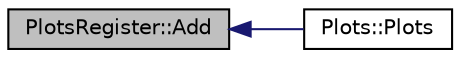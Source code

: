 digraph "PlotsRegister::Add"
{
  edge [fontname="Helvetica",fontsize="10",labelfontname="Helvetica",labelfontsize="10"];
  node [fontname="Helvetica",fontsize="10",shape=record];
  rankdir="LR";
  Node1 [label="PlotsRegister::Add",height=0.2,width=0.4,color="black", fillcolor="grey75", style="filled", fontcolor="black"];
  Node1 -> Node2 [dir="back",color="midnightblue",fontsize="10",style="solid",fontname="Helvetica"];
  Node2 [label="Plots::Plots",height=0.2,width=0.4,color="black", fillcolor="white", style="filled",URL="$d7/d8b/class_plots.html#af795c1ebfbd506a4201c37b99781e5ad"];
}
